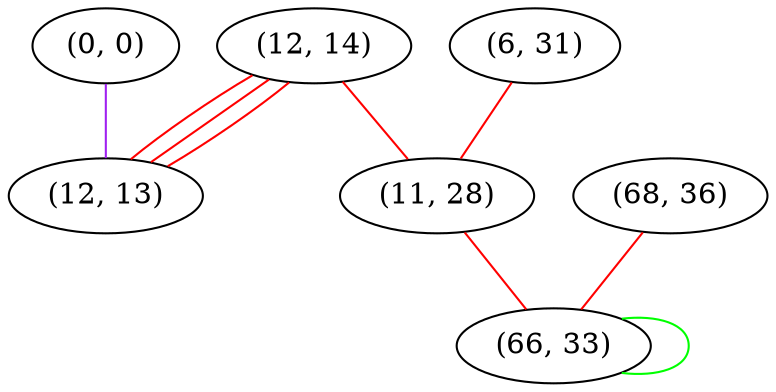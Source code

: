 graph "" {
"(0, 0)";
"(12, 14)";
"(12, 13)";
"(6, 31)";
"(68, 36)";
"(11, 28)";
"(66, 33)";
"(0, 0)" -- "(12, 13)"  [color=purple, key=0, weight=4];
"(12, 14)" -- "(12, 13)"  [color=red, key=0, weight=1];
"(12, 14)" -- "(12, 13)"  [color=red, key=1, weight=1];
"(12, 14)" -- "(12, 13)"  [color=red, key=2, weight=1];
"(12, 14)" -- "(11, 28)"  [color=red, key=0, weight=1];
"(6, 31)" -- "(11, 28)"  [color=red, key=0, weight=1];
"(68, 36)" -- "(66, 33)"  [color=red, key=0, weight=1];
"(11, 28)" -- "(66, 33)"  [color=red, key=0, weight=1];
"(66, 33)" -- "(66, 33)"  [color=green, key=0, weight=2];
}
